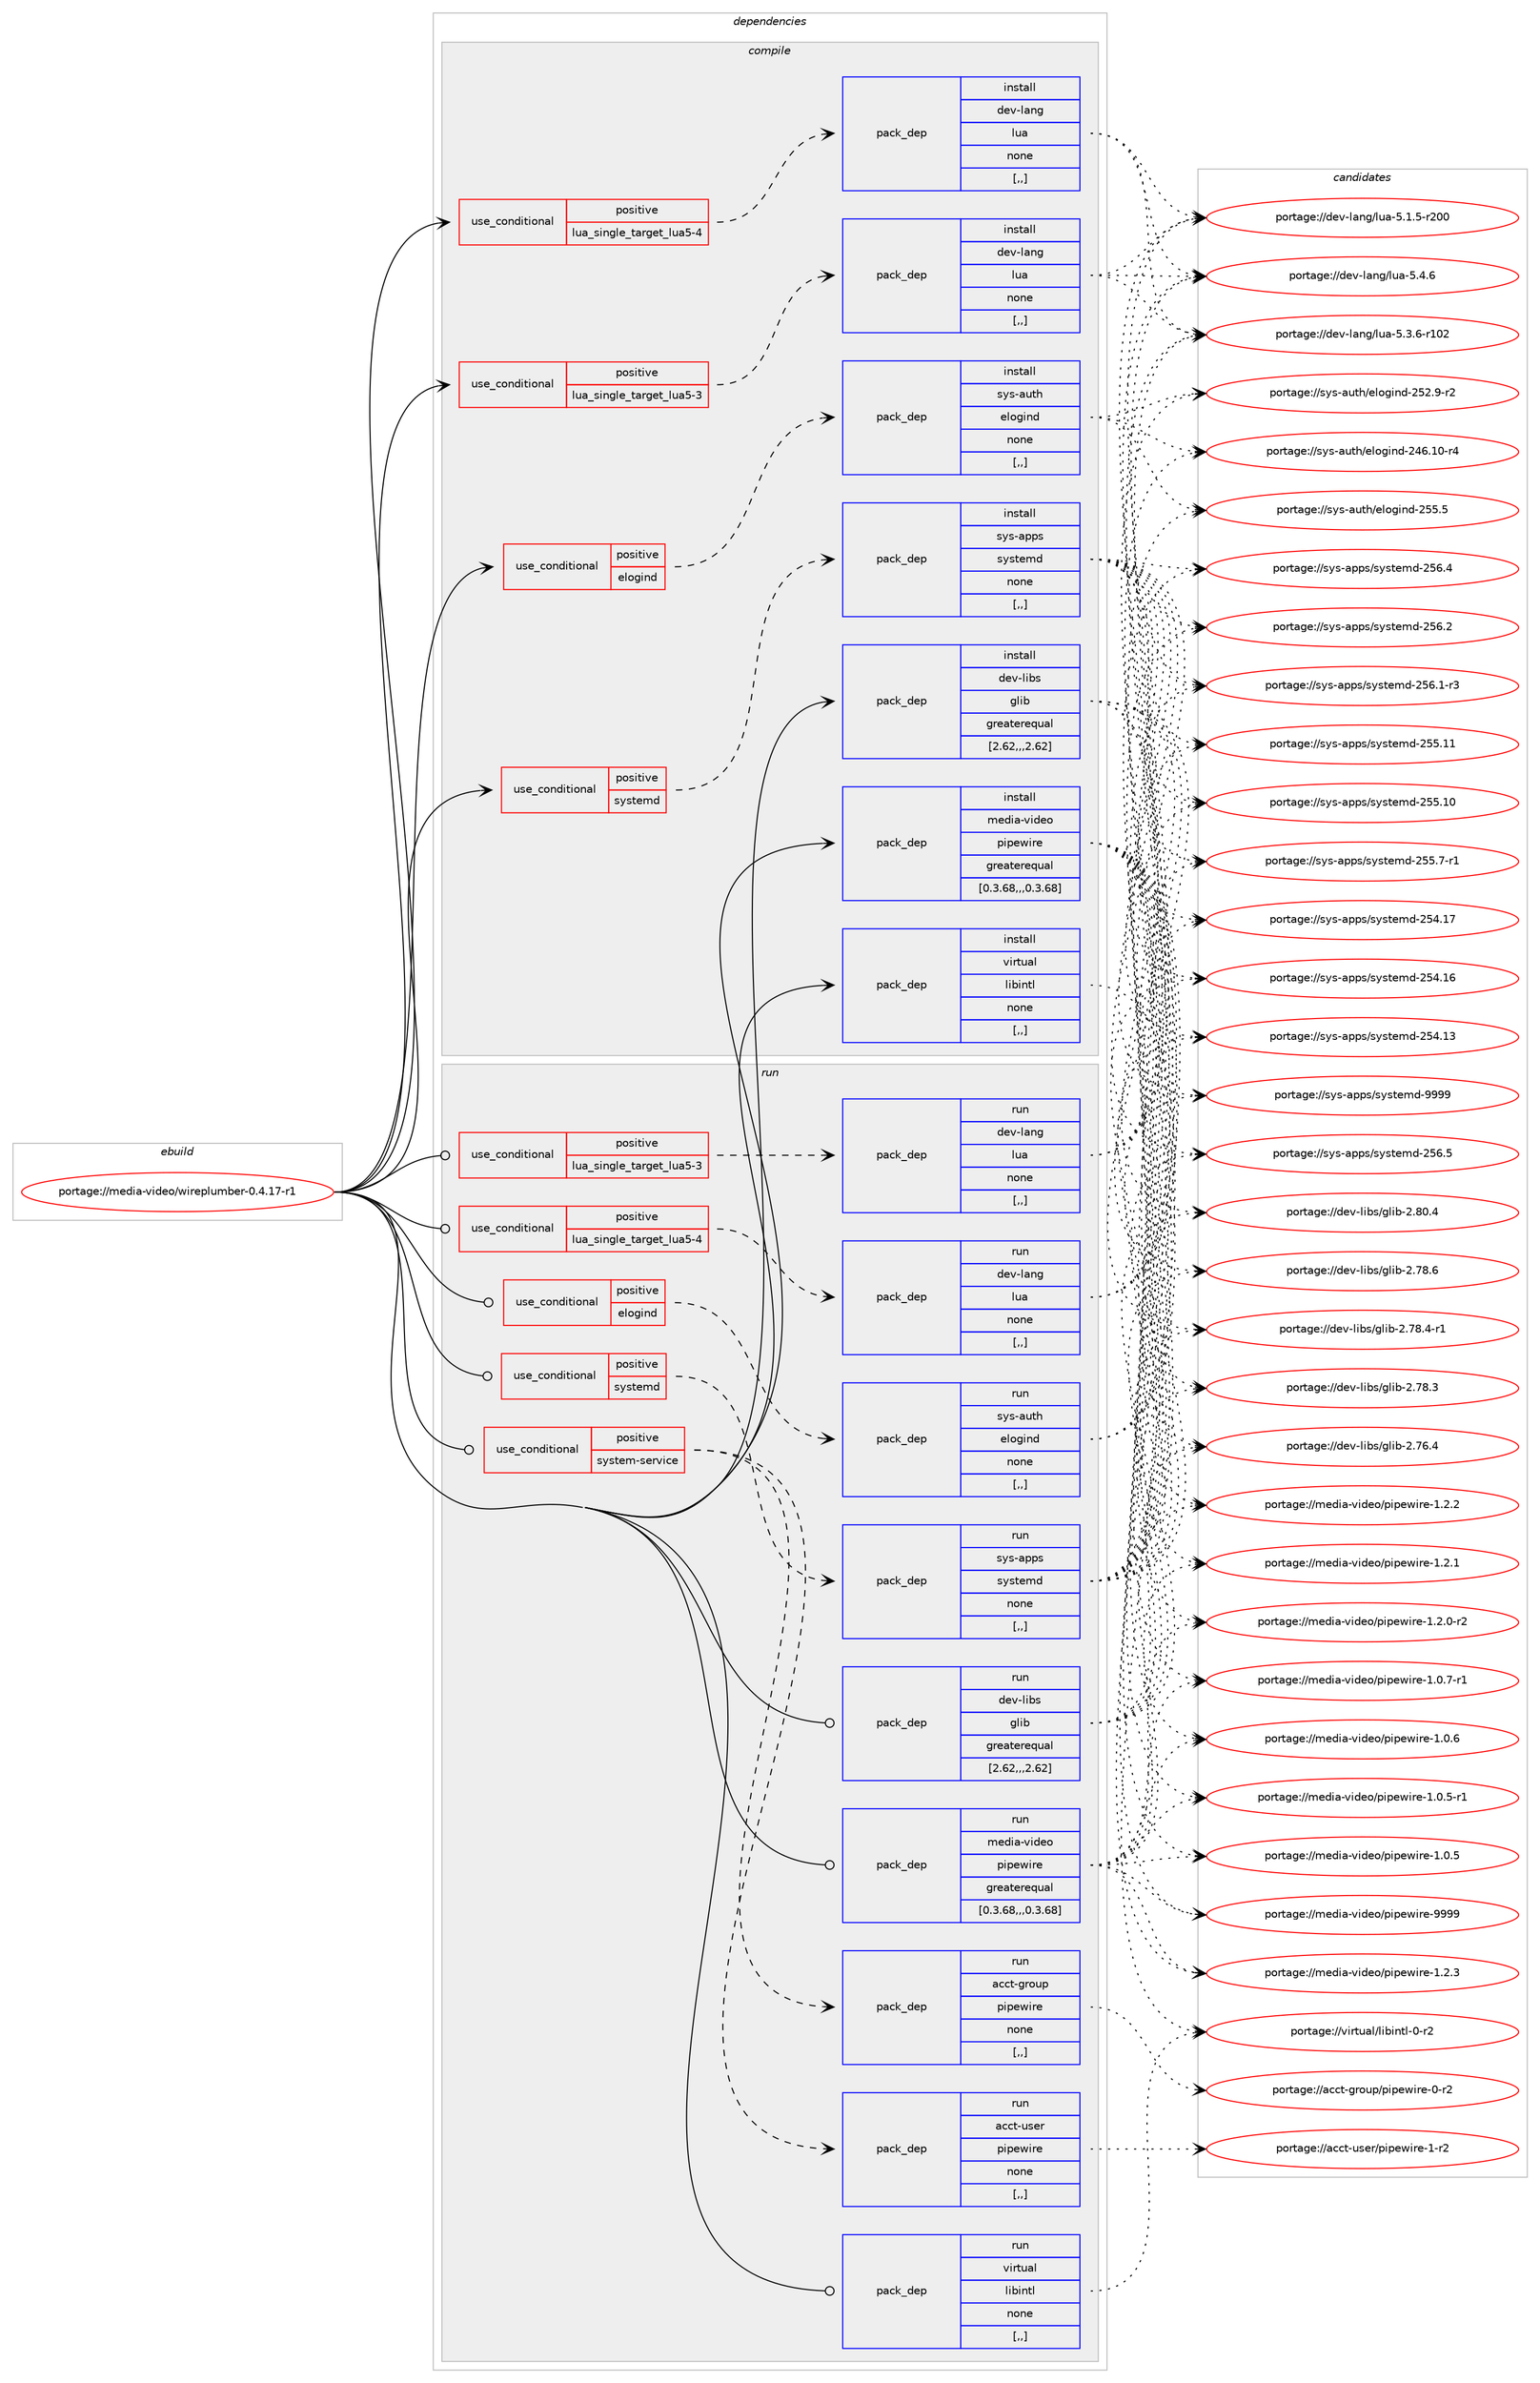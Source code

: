 digraph prolog {

# *************
# Graph options
# *************

newrank=true;
concentrate=true;
compound=true;
graph [rankdir=LR,fontname=Helvetica,fontsize=10,ranksep=1.5];#, ranksep=2.5, nodesep=0.2];
edge  [arrowhead=vee];
node  [fontname=Helvetica,fontsize=10];

# **********
# The ebuild
# **********

subgraph cluster_leftcol {
color=gray;
label=<<i>ebuild</i>>;
id [label="portage://media-video/wireplumber-0.4.17-r1", color=red, width=4, href="../media-video/wireplumber-0.4.17-r1.svg"];
}

# ****************
# The dependencies
# ****************

subgraph cluster_midcol {
color=gray;
label=<<i>dependencies</i>>;
subgraph cluster_compile {
fillcolor="#eeeeee";
style=filled;
label=<<i>compile</i>>;
subgraph cond220805 {
dependency847852 [label=<<TABLE BORDER="0" CELLBORDER="1" CELLSPACING="0" CELLPADDING="4"><TR><TD ROWSPAN="3" CELLPADDING="10">use_conditional</TD></TR><TR><TD>positive</TD></TR><TR><TD>elogind</TD></TR></TABLE>>, shape=none, color=red];
subgraph pack620744 {
dependency847853 [label=<<TABLE BORDER="0" CELLBORDER="1" CELLSPACING="0" CELLPADDING="4" WIDTH="220"><TR><TD ROWSPAN="6" CELLPADDING="30">pack_dep</TD></TR><TR><TD WIDTH="110">install</TD></TR><TR><TD>sys-auth</TD></TR><TR><TD>elogind</TD></TR><TR><TD>none</TD></TR><TR><TD>[,,]</TD></TR></TABLE>>, shape=none, color=blue];
}
dependency847852:e -> dependency847853:w [weight=20,style="dashed",arrowhead="vee"];
}
id:e -> dependency847852:w [weight=20,style="solid",arrowhead="vee"];
subgraph cond220806 {
dependency847854 [label=<<TABLE BORDER="0" CELLBORDER="1" CELLSPACING="0" CELLPADDING="4"><TR><TD ROWSPAN="3" CELLPADDING="10">use_conditional</TD></TR><TR><TD>positive</TD></TR><TR><TD>lua_single_target_lua5-3</TD></TR></TABLE>>, shape=none, color=red];
subgraph pack620745 {
dependency847855 [label=<<TABLE BORDER="0" CELLBORDER="1" CELLSPACING="0" CELLPADDING="4" WIDTH="220"><TR><TD ROWSPAN="6" CELLPADDING="30">pack_dep</TD></TR><TR><TD WIDTH="110">install</TD></TR><TR><TD>dev-lang</TD></TR><TR><TD>lua</TD></TR><TR><TD>none</TD></TR><TR><TD>[,,]</TD></TR></TABLE>>, shape=none, color=blue];
}
dependency847854:e -> dependency847855:w [weight=20,style="dashed",arrowhead="vee"];
}
id:e -> dependency847854:w [weight=20,style="solid",arrowhead="vee"];
subgraph cond220807 {
dependency847856 [label=<<TABLE BORDER="0" CELLBORDER="1" CELLSPACING="0" CELLPADDING="4"><TR><TD ROWSPAN="3" CELLPADDING="10">use_conditional</TD></TR><TR><TD>positive</TD></TR><TR><TD>lua_single_target_lua5-4</TD></TR></TABLE>>, shape=none, color=red];
subgraph pack620746 {
dependency847857 [label=<<TABLE BORDER="0" CELLBORDER="1" CELLSPACING="0" CELLPADDING="4" WIDTH="220"><TR><TD ROWSPAN="6" CELLPADDING="30">pack_dep</TD></TR><TR><TD WIDTH="110">install</TD></TR><TR><TD>dev-lang</TD></TR><TR><TD>lua</TD></TR><TR><TD>none</TD></TR><TR><TD>[,,]</TD></TR></TABLE>>, shape=none, color=blue];
}
dependency847856:e -> dependency847857:w [weight=20,style="dashed",arrowhead="vee"];
}
id:e -> dependency847856:w [weight=20,style="solid",arrowhead="vee"];
subgraph cond220808 {
dependency847858 [label=<<TABLE BORDER="0" CELLBORDER="1" CELLSPACING="0" CELLPADDING="4"><TR><TD ROWSPAN="3" CELLPADDING="10">use_conditional</TD></TR><TR><TD>positive</TD></TR><TR><TD>systemd</TD></TR></TABLE>>, shape=none, color=red];
subgraph pack620747 {
dependency847859 [label=<<TABLE BORDER="0" CELLBORDER="1" CELLSPACING="0" CELLPADDING="4" WIDTH="220"><TR><TD ROWSPAN="6" CELLPADDING="30">pack_dep</TD></TR><TR><TD WIDTH="110">install</TD></TR><TR><TD>sys-apps</TD></TR><TR><TD>systemd</TD></TR><TR><TD>none</TD></TR><TR><TD>[,,]</TD></TR></TABLE>>, shape=none, color=blue];
}
dependency847858:e -> dependency847859:w [weight=20,style="dashed",arrowhead="vee"];
}
id:e -> dependency847858:w [weight=20,style="solid",arrowhead="vee"];
subgraph pack620748 {
dependency847860 [label=<<TABLE BORDER="0" CELLBORDER="1" CELLSPACING="0" CELLPADDING="4" WIDTH="220"><TR><TD ROWSPAN="6" CELLPADDING="30">pack_dep</TD></TR><TR><TD WIDTH="110">install</TD></TR><TR><TD>dev-libs</TD></TR><TR><TD>glib</TD></TR><TR><TD>greaterequal</TD></TR><TR><TD>[2.62,,,2.62]</TD></TR></TABLE>>, shape=none, color=blue];
}
id:e -> dependency847860:w [weight=20,style="solid",arrowhead="vee"];
subgraph pack620749 {
dependency847861 [label=<<TABLE BORDER="0" CELLBORDER="1" CELLSPACING="0" CELLPADDING="4" WIDTH="220"><TR><TD ROWSPAN="6" CELLPADDING="30">pack_dep</TD></TR><TR><TD WIDTH="110">install</TD></TR><TR><TD>media-video</TD></TR><TR><TD>pipewire</TD></TR><TR><TD>greaterequal</TD></TR><TR><TD>[0.3.68,,,0.3.68]</TD></TR></TABLE>>, shape=none, color=blue];
}
id:e -> dependency847861:w [weight=20,style="solid",arrowhead="vee"];
subgraph pack620750 {
dependency847862 [label=<<TABLE BORDER="0" CELLBORDER="1" CELLSPACING="0" CELLPADDING="4" WIDTH="220"><TR><TD ROWSPAN="6" CELLPADDING="30">pack_dep</TD></TR><TR><TD WIDTH="110">install</TD></TR><TR><TD>virtual</TD></TR><TR><TD>libintl</TD></TR><TR><TD>none</TD></TR><TR><TD>[,,]</TD></TR></TABLE>>, shape=none, color=blue];
}
id:e -> dependency847862:w [weight=20,style="solid",arrowhead="vee"];
}
subgraph cluster_compileandrun {
fillcolor="#eeeeee";
style=filled;
label=<<i>compile and run</i>>;
}
subgraph cluster_run {
fillcolor="#eeeeee";
style=filled;
label=<<i>run</i>>;
subgraph cond220809 {
dependency847863 [label=<<TABLE BORDER="0" CELLBORDER="1" CELLSPACING="0" CELLPADDING="4"><TR><TD ROWSPAN="3" CELLPADDING="10">use_conditional</TD></TR><TR><TD>positive</TD></TR><TR><TD>elogind</TD></TR></TABLE>>, shape=none, color=red];
subgraph pack620751 {
dependency847864 [label=<<TABLE BORDER="0" CELLBORDER="1" CELLSPACING="0" CELLPADDING="4" WIDTH="220"><TR><TD ROWSPAN="6" CELLPADDING="30">pack_dep</TD></TR><TR><TD WIDTH="110">run</TD></TR><TR><TD>sys-auth</TD></TR><TR><TD>elogind</TD></TR><TR><TD>none</TD></TR><TR><TD>[,,]</TD></TR></TABLE>>, shape=none, color=blue];
}
dependency847863:e -> dependency847864:w [weight=20,style="dashed",arrowhead="vee"];
}
id:e -> dependency847863:w [weight=20,style="solid",arrowhead="odot"];
subgraph cond220810 {
dependency847865 [label=<<TABLE BORDER="0" CELLBORDER="1" CELLSPACING="0" CELLPADDING="4"><TR><TD ROWSPAN="3" CELLPADDING="10">use_conditional</TD></TR><TR><TD>positive</TD></TR><TR><TD>lua_single_target_lua5-3</TD></TR></TABLE>>, shape=none, color=red];
subgraph pack620752 {
dependency847866 [label=<<TABLE BORDER="0" CELLBORDER="1" CELLSPACING="0" CELLPADDING="4" WIDTH="220"><TR><TD ROWSPAN="6" CELLPADDING="30">pack_dep</TD></TR><TR><TD WIDTH="110">run</TD></TR><TR><TD>dev-lang</TD></TR><TR><TD>lua</TD></TR><TR><TD>none</TD></TR><TR><TD>[,,]</TD></TR></TABLE>>, shape=none, color=blue];
}
dependency847865:e -> dependency847866:w [weight=20,style="dashed",arrowhead="vee"];
}
id:e -> dependency847865:w [weight=20,style="solid",arrowhead="odot"];
subgraph cond220811 {
dependency847867 [label=<<TABLE BORDER="0" CELLBORDER="1" CELLSPACING="0" CELLPADDING="4"><TR><TD ROWSPAN="3" CELLPADDING="10">use_conditional</TD></TR><TR><TD>positive</TD></TR><TR><TD>lua_single_target_lua5-4</TD></TR></TABLE>>, shape=none, color=red];
subgraph pack620753 {
dependency847868 [label=<<TABLE BORDER="0" CELLBORDER="1" CELLSPACING="0" CELLPADDING="4" WIDTH="220"><TR><TD ROWSPAN="6" CELLPADDING="30">pack_dep</TD></TR><TR><TD WIDTH="110">run</TD></TR><TR><TD>dev-lang</TD></TR><TR><TD>lua</TD></TR><TR><TD>none</TD></TR><TR><TD>[,,]</TD></TR></TABLE>>, shape=none, color=blue];
}
dependency847867:e -> dependency847868:w [weight=20,style="dashed",arrowhead="vee"];
}
id:e -> dependency847867:w [weight=20,style="solid",arrowhead="odot"];
subgraph cond220812 {
dependency847869 [label=<<TABLE BORDER="0" CELLBORDER="1" CELLSPACING="0" CELLPADDING="4"><TR><TD ROWSPAN="3" CELLPADDING="10">use_conditional</TD></TR><TR><TD>positive</TD></TR><TR><TD>system-service</TD></TR></TABLE>>, shape=none, color=red];
subgraph pack620754 {
dependency847870 [label=<<TABLE BORDER="0" CELLBORDER="1" CELLSPACING="0" CELLPADDING="4" WIDTH="220"><TR><TD ROWSPAN="6" CELLPADDING="30">pack_dep</TD></TR><TR><TD WIDTH="110">run</TD></TR><TR><TD>acct-user</TD></TR><TR><TD>pipewire</TD></TR><TR><TD>none</TD></TR><TR><TD>[,,]</TD></TR></TABLE>>, shape=none, color=blue];
}
dependency847869:e -> dependency847870:w [weight=20,style="dashed",arrowhead="vee"];
subgraph pack620755 {
dependency847871 [label=<<TABLE BORDER="0" CELLBORDER="1" CELLSPACING="0" CELLPADDING="4" WIDTH="220"><TR><TD ROWSPAN="6" CELLPADDING="30">pack_dep</TD></TR><TR><TD WIDTH="110">run</TD></TR><TR><TD>acct-group</TD></TR><TR><TD>pipewire</TD></TR><TR><TD>none</TD></TR><TR><TD>[,,]</TD></TR></TABLE>>, shape=none, color=blue];
}
dependency847869:e -> dependency847871:w [weight=20,style="dashed",arrowhead="vee"];
}
id:e -> dependency847869:w [weight=20,style="solid",arrowhead="odot"];
subgraph cond220813 {
dependency847872 [label=<<TABLE BORDER="0" CELLBORDER="1" CELLSPACING="0" CELLPADDING="4"><TR><TD ROWSPAN="3" CELLPADDING="10">use_conditional</TD></TR><TR><TD>positive</TD></TR><TR><TD>systemd</TD></TR></TABLE>>, shape=none, color=red];
subgraph pack620756 {
dependency847873 [label=<<TABLE BORDER="0" CELLBORDER="1" CELLSPACING="0" CELLPADDING="4" WIDTH="220"><TR><TD ROWSPAN="6" CELLPADDING="30">pack_dep</TD></TR><TR><TD WIDTH="110">run</TD></TR><TR><TD>sys-apps</TD></TR><TR><TD>systemd</TD></TR><TR><TD>none</TD></TR><TR><TD>[,,]</TD></TR></TABLE>>, shape=none, color=blue];
}
dependency847872:e -> dependency847873:w [weight=20,style="dashed",arrowhead="vee"];
}
id:e -> dependency847872:w [weight=20,style="solid",arrowhead="odot"];
subgraph pack620757 {
dependency847874 [label=<<TABLE BORDER="0" CELLBORDER="1" CELLSPACING="0" CELLPADDING="4" WIDTH="220"><TR><TD ROWSPAN="6" CELLPADDING="30">pack_dep</TD></TR><TR><TD WIDTH="110">run</TD></TR><TR><TD>dev-libs</TD></TR><TR><TD>glib</TD></TR><TR><TD>greaterequal</TD></TR><TR><TD>[2.62,,,2.62]</TD></TR></TABLE>>, shape=none, color=blue];
}
id:e -> dependency847874:w [weight=20,style="solid",arrowhead="odot"];
subgraph pack620758 {
dependency847875 [label=<<TABLE BORDER="0" CELLBORDER="1" CELLSPACING="0" CELLPADDING="4" WIDTH="220"><TR><TD ROWSPAN="6" CELLPADDING="30">pack_dep</TD></TR><TR><TD WIDTH="110">run</TD></TR><TR><TD>media-video</TD></TR><TR><TD>pipewire</TD></TR><TR><TD>greaterequal</TD></TR><TR><TD>[0.3.68,,,0.3.68]</TD></TR></TABLE>>, shape=none, color=blue];
}
id:e -> dependency847875:w [weight=20,style="solid",arrowhead="odot"];
subgraph pack620759 {
dependency847876 [label=<<TABLE BORDER="0" CELLBORDER="1" CELLSPACING="0" CELLPADDING="4" WIDTH="220"><TR><TD ROWSPAN="6" CELLPADDING="30">pack_dep</TD></TR><TR><TD WIDTH="110">run</TD></TR><TR><TD>virtual</TD></TR><TR><TD>libintl</TD></TR><TR><TD>none</TD></TR><TR><TD>[,,]</TD></TR></TABLE>>, shape=none, color=blue];
}
id:e -> dependency847876:w [weight=20,style="solid",arrowhead="odot"];
}
}

# **************
# The candidates
# **************

subgraph cluster_choices {
rank=same;
color=gray;
label=<<i>candidates</i>>;

subgraph choice620744 {
color=black;
nodesep=1;
choice115121115459711711610447101108111103105110100455053534653 [label="portage://sys-auth/elogind-255.5", color=red, width=4,href="../sys-auth/elogind-255.5.svg"];
choice1151211154597117116104471011081111031051101004550535046574511450 [label="portage://sys-auth/elogind-252.9-r2", color=red, width=4,href="../sys-auth/elogind-252.9-r2.svg"];
choice115121115459711711610447101108111103105110100455052544649484511452 [label="portage://sys-auth/elogind-246.10-r4", color=red, width=4,href="../sys-auth/elogind-246.10-r4.svg"];
dependency847853:e -> choice115121115459711711610447101108111103105110100455053534653:w [style=dotted,weight="100"];
dependency847853:e -> choice1151211154597117116104471011081111031051101004550535046574511450:w [style=dotted,weight="100"];
dependency847853:e -> choice115121115459711711610447101108111103105110100455052544649484511452:w [style=dotted,weight="100"];
}
subgraph choice620745 {
color=black;
nodesep=1;
choice10010111845108971101034710811797455346524654 [label="portage://dev-lang/lua-5.4.6", color=red, width=4,href="../dev-lang/lua-5.4.6.svg"];
choice1001011184510897110103471081179745534651465445114494850 [label="portage://dev-lang/lua-5.3.6-r102", color=red, width=4,href="../dev-lang/lua-5.3.6-r102.svg"];
choice1001011184510897110103471081179745534649465345114504848 [label="portage://dev-lang/lua-5.1.5-r200", color=red, width=4,href="../dev-lang/lua-5.1.5-r200.svg"];
dependency847855:e -> choice10010111845108971101034710811797455346524654:w [style=dotted,weight="100"];
dependency847855:e -> choice1001011184510897110103471081179745534651465445114494850:w [style=dotted,weight="100"];
dependency847855:e -> choice1001011184510897110103471081179745534649465345114504848:w [style=dotted,weight="100"];
}
subgraph choice620746 {
color=black;
nodesep=1;
choice10010111845108971101034710811797455346524654 [label="portage://dev-lang/lua-5.4.6", color=red, width=4,href="../dev-lang/lua-5.4.6.svg"];
choice1001011184510897110103471081179745534651465445114494850 [label="portage://dev-lang/lua-5.3.6-r102", color=red, width=4,href="../dev-lang/lua-5.3.6-r102.svg"];
choice1001011184510897110103471081179745534649465345114504848 [label="portage://dev-lang/lua-5.1.5-r200", color=red, width=4,href="../dev-lang/lua-5.1.5-r200.svg"];
dependency847857:e -> choice10010111845108971101034710811797455346524654:w [style=dotted,weight="100"];
dependency847857:e -> choice1001011184510897110103471081179745534651465445114494850:w [style=dotted,weight="100"];
dependency847857:e -> choice1001011184510897110103471081179745534649465345114504848:w [style=dotted,weight="100"];
}
subgraph choice620747 {
color=black;
nodesep=1;
choice1151211154597112112115471151211151161011091004557575757 [label="portage://sys-apps/systemd-9999", color=red, width=4,href="../sys-apps/systemd-9999.svg"];
choice115121115459711211211547115121115116101109100455053544653 [label="portage://sys-apps/systemd-256.5", color=red, width=4,href="../sys-apps/systemd-256.5.svg"];
choice115121115459711211211547115121115116101109100455053544652 [label="portage://sys-apps/systemd-256.4", color=red, width=4,href="../sys-apps/systemd-256.4.svg"];
choice115121115459711211211547115121115116101109100455053544650 [label="portage://sys-apps/systemd-256.2", color=red, width=4,href="../sys-apps/systemd-256.2.svg"];
choice1151211154597112112115471151211151161011091004550535446494511451 [label="portage://sys-apps/systemd-256.1-r3", color=red, width=4,href="../sys-apps/systemd-256.1-r3.svg"];
choice11512111545971121121154711512111511610110910045505353464949 [label="portage://sys-apps/systemd-255.11", color=red, width=4,href="../sys-apps/systemd-255.11.svg"];
choice11512111545971121121154711512111511610110910045505353464948 [label="portage://sys-apps/systemd-255.10", color=red, width=4,href="../sys-apps/systemd-255.10.svg"];
choice1151211154597112112115471151211151161011091004550535346554511449 [label="portage://sys-apps/systemd-255.7-r1", color=red, width=4,href="../sys-apps/systemd-255.7-r1.svg"];
choice11512111545971121121154711512111511610110910045505352464955 [label="portage://sys-apps/systemd-254.17", color=red, width=4,href="../sys-apps/systemd-254.17.svg"];
choice11512111545971121121154711512111511610110910045505352464954 [label="portage://sys-apps/systemd-254.16", color=red, width=4,href="../sys-apps/systemd-254.16.svg"];
choice11512111545971121121154711512111511610110910045505352464951 [label="portage://sys-apps/systemd-254.13", color=red, width=4,href="../sys-apps/systemd-254.13.svg"];
dependency847859:e -> choice1151211154597112112115471151211151161011091004557575757:w [style=dotted,weight="100"];
dependency847859:e -> choice115121115459711211211547115121115116101109100455053544653:w [style=dotted,weight="100"];
dependency847859:e -> choice115121115459711211211547115121115116101109100455053544652:w [style=dotted,weight="100"];
dependency847859:e -> choice115121115459711211211547115121115116101109100455053544650:w [style=dotted,weight="100"];
dependency847859:e -> choice1151211154597112112115471151211151161011091004550535446494511451:w [style=dotted,weight="100"];
dependency847859:e -> choice11512111545971121121154711512111511610110910045505353464949:w [style=dotted,weight="100"];
dependency847859:e -> choice11512111545971121121154711512111511610110910045505353464948:w [style=dotted,weight="100"];
dependency847859:e -> choice1151211154597112112115471151211151161011091004550535346554511449:w [style=dotted,weight="100"];
dependency847859:e -> choice11512111545971121121154711512111511610110910045505352464955:w [style=dotted,weight="100"];
dependency847859:e -> choice11512111545971121121154711512111511610110910045505352464954:w [style=dotted,weight="100"];
dependency847859:e -> choice11512111545971121121154711512111511610110910045505352464951:w [style=dotted,weight="100"];
}
subgraph choice620748 {
color=black;
nodesep=1;
choice1001011184510810598115471031081059845504656484652 [label="portage://dev-libs/glib-2.80.4", color=red, width=4,href="../dev-libs/glib-2.80.4.svg"];
choice1001011184510810598115471031081059845504655564654 [label="portage://dev-libs/glib-2.78.6", color=red, width=4,href="../dev-libs/glib-2.78.6.svg"];
choice10010111845108105981154710310810598455046555646524511449 [label="portage://dev-libs/glib-2.78.4-r1", color=red, width=4,href="../dev-libs/glib-2.78.4-r1.svg"];
choice1001011184510810598115471031081059845504655564651 [label="portage://dev-libs/glib-2.78.3", color=red, width=4,href="../dev-libs/glib-2.78.3.svg"];
choice1001011184510810598115471031081059845504655544652 [label="portage://dev-libs/glib-2.76.4", color=red, width=4,href="../dev-libs/glib-2.76.4.svg"];
dependency847860:e -> choice1001011184510810598115471031081059845504656484652:w [style=dotted,weight="100"];
dependency847860:e -> choice1001011184510810598115471031081059845504655564654:w [style=dotted,weight="100"];
dependency847860:e -> choice10010111845108105981154710310810598455046555646524511449:w [style=dotted,weight="100"];
dependency847860:e -> choice1001011184510810598115471031081059845504655564651:w [style=dotted,weight="100"];
dependency847860:e -> choice1001011184510810598115471031081059845504655544652:w [style=dotted,weight="100"];
}
subgraph choice620749 {
color=black;
nodesep=1;
choice1091011001059745118105100101111471121051121011191051141014557575757 [label="portage://media-video/pipewire-9999", color=red, width=4,href="../media-video/pipewire-9999.svg"];
choice109101100105974511810510010111147112105112101119105114101454946504651 [label="portage://media-video/pipewire-1.2.3", color=red, width=4,href="../media-video/pipewire-1.2.3.svg"];
choice109101100105974511810510010111147112105112101119105114101454946504650 [label="portage://media-video/pipewire-1.2.2", color=red, width=4,href="../media-video/pipewire-1.2.2.svg"];
choice109101100105974511810510010111147112105112101119105114101454946504649 [label="portage://media-video/pipewire-1.2.1", color=red, width=4,href="../media-video/pipewire-1.2.1.svg"];
choice1091011001059745118105100101111471121051121011191051141014549465046484511450 [label="portage://media-video/pipewire-1.2.0-r2", color=red, width=4,href="../media-video/pipewire-1.2.0-r2.svg"];
choice1091011001059745118105100101111471121051121011191051141014549464846554511449 [label="portage://media-video/pipewire-1.0.7-r1", color=red, width=4,href="../media-video/pipewire-1.0.7-r1.svg"];
choice109101100105974511810510010111147112105112101119105114101454946484654 [label="portage://media-video/pipewire-1.0.6", color=red, width=4,href="../media-video/pipewire-1.0.6.svg"];
choice1091011001059745118105100101111471121051121011191051141014549464846534511449 [label="portage://media-video/pipewire-1.0.5-r1", color=red, width=4,href="../media-video/pipewire-1.0.5-r1.svg"];
choice109101100105974511810510010111147112105112101119105114101454946484653 [label="portage://media-video/pipewire-1.0.5", color=red, width=4,href="../media-video/pipewire-1.0.5.svg"];
dependency847861:e -> choice1091011001059745118105100101111471121051121011191051141014557575757:w [style=dotted,weight="100"];
dependency847861:e -> choice109101100105974511810510010111147112105112101119105114101454946504651:w [style=dotted,weight="100"];
dependency847861:e -> choice109101100105974511810510010111147112105112101119105114101454946504650:w [style=dotted,weight="100"];
dependency847861:e -> choice109101100105974511810510010111147112105112101119105114101454946504649:w [style=dotted,weight="100"];
dependency847861:e -> choice1091011001059745118105100101111471121051121011191051141014549465046484511450:w [style=dotted,weight="100"];
dependency847861:e -> choice1091011001059745118105100101111471121051121011191051141014549464846554511449:w [style=dotted,weight="100"];
dependency847861:e -> choice109101100105974511810510010111147112105112101119105114101454946484654:w [style=dotted,weight="100"];
dependency847861:e -> choice1091011001059745118105100101111471121051121011191051141014549464846534511449:w [style=dotted,weight="100"];
dependency847861:e -> choice109101100105974511810510010111147112105112101119105114101454946484653:w [style=dotted,weight="100"];
}
subgraph choice620750 {
color=black;
nodesep=1;
choice11810511411611797108471081059810511011610845484511450 [label="portage://virtual/libintl-0-r2", color=red, width=4,href="../virtual/libintl-0-r2.svg"];
dependency847862:e -> choice11810511411611797108471081059810511011610845484511450:w [style=dotted,weight="100"];
}
subgraph choice620751 {
color=black;
nodesep=1;
choice115121115459711711610447101108111103105110100455053534653 [label="portage://sys-auth/elogind-255.5", color=red, width=4,href="../sys-auth/elogind-255.5.svg"];
choice1151211154597117116104471011081111031051101004550535046574511450 [label="portage://sys-auth/elogind-252.9-r2", color=red, width=4,href="../sys-auth/elogind-252.9-r2.svg"];
choice115121115459711711610447101108111103105110100455052544649484511452 [label="portage://sys-auth/elogind-246.10-r4", color=red, width=4,href="../sys-auth/elogind-246.10-r4.svg"];
dependency847864:e -> choice115121115459711711610447101108111103105110100455053534653:w [style=dotted,weight="100"];
dependency847864:e -> choice1151211154597117116104471011081111031051101004550535046574511450:w [style=dotted,weight="100"];
dependency847864:e -> choice115121115459711711610447101108111103105110100455052544649484511452:w [style=dotted,weight="100"];
}
subgraph choice620752 {
color=black;
nodesep=1;
choice10010111845108971101034710811797455346524654 [label="portage://dev-lang/lua-5.4.6", color=red, width=4,href="../dev-lang/lua-5.4.6.svg"];
choice1001011184510897110103471081179745534651465445114494850 [label="portage://dev-lang/lua-5.3.6-r102", color=red, width=4,href="../dev-lang/lua-5.3.6-r102.svg"];
choice1001011184510897110103471081179745534649465345114504848 [label="portage://dev-lang/lua-5.1.5-r200", color=red, width=4,href="../dev-lang/lua-5.1.5-r200.svg"];
dependency847866:e -> choice10010111845108971101034710811797455346524654:w [style=dotted,weight="100"];
dependency847866:e -> choice1001011184510897110103471081179745534651465445114494850:w [style=dotted,weight="100"];
dependency847866:e -> choice1001011184510897110103471081179745534649465345114504848:w [style=dotted,weight="100"];
}
subgraph choice620753 {
color=black;
nodesep=1;
choice10010111845108971101034710811797455346524654 [label="portage://dev-lang/lua-5.4.6", color=red, width=4,href="../dev-lang/lua-5.4.6.svg"];
choice1001011184510897110103471081179745534651465445114494850 [label="portage://dev-lang/lua-5.3.6-r102", color=red, width=4,href="../dev-lang/lua-5.3.6-r102.svg"];
choice1001011184510897110103471081179745534649465345114504848 [label="portage://dev-lang/lua-5.1.5-r200", color=red, width=4,href="../dev-lang/lua-5.1.5-r200.svg"];
dependency847868:e -> choice10010111845108971101034710811797455346524654:w [style=dotted,weight="100"];
dependency847868:e -> choice1001011184510897110103471081179745534651465445114494850:w [style=dotted,weight="100"];
dependency847868:e -> choice1001011184510897110103471081179745534649465345114504848:w [style=dotted,weight="100"];
}
subgraph choice620754 {
color=black;
nodesep=1;
choice979999116451171151011144711210511210111910511410145494511450 [label="portage://acct-user/pipewire-1-r2", color=red, width=4,href="../acct-user/pipewire-1-r2.svg"];
dependency847870:e -> choice979999116451171151011144711210511210111910511410145494511450:w [style=dotted,weight="100"];
}
subgraph choice620755 {
color=black;
nodesep=1;
choice979999116451031141111171124711210511210111910511410145484511450 [label="portage://acct-group/pipewire-0-r2", color=red, width=4,href="../acct-group/pipewire-0-r2.svg"];
dependency847871:e -> choice979999116451031141111171124711210511210111910511410145484511450:w [style=dotted,weight="100"];
}
subgraph choice620756 {
color=black;
nodesep=1;
choice1151211154597112112115471151211151161011091004557575757 [label="portage://sys-apps/systemd-9999", color=red, width=4,href="../sys-apps/systemd-9999.svg"];
choice115121115459711211211547115121115116101109100455053544653 [label="portage://sys-apps/systemd-256.5", color=red, width=4,href="../sys-apps/systemd-256.5.svg"];
choice115121115459711211211547115121115116101109100455053544652 [label="portage://sys-apps/systemd-256.4", color=red, width=4,href="../sys-apps/systemd-256.4.svg"];
choice115121115459711211211547115121115116101109100455053544650 [label="portage://sys-apps/systemd-256.2", color=red, width=4,href="../sys-apps/systemd-256.2.svg"];
choice1151211154597112112115471151211151161011091004550535446494511451 [label="portage://sys-apps/systemd-256.1-r3", color=red, width=4,href="../sys-apps/systemd-256.1-r3.svg"];
choice11512111545971121121154711512111511610110910045505353464949 [label="portage://sys-apps/systemd-255.11", color=red, width=4,href="../sys-apps/systemd-255.11.svg"];
choice11512111545971121121154711512111511610110910045505353464948 [label="portage://sys-apps/systemd-255.10", color=red, width=4,href="../sys-apps/systemd-255.10.svg"];
choice1151211154597112112115471151211151161011091004550535346554511449 [label="portage://sys-apps/systemd-255.7-r1", color=red, width=4,href="../sys-apps/systemd-255.7-r1.svg"];
choice11512111545971121121154711512111511610110910045505352464955 [label="portage://sys-apps/systemd-254.17", color=red, width=4,href="../sys-apps/systemd-254.17.svg"];
choice11512111545971121121154711512111511610110910045505352464954 [label="portage://sys-apps/systemd-254.16", color=red, width=4,href="../sys-apps/systemd-254.16.svg"];
choice11512111545971121121154711512111511610110910045505352464951 [label="portage://sys-apps/systemd-254.13", color=red, width=4,href="../sys-apps/systemd-254.13.svg"];
dependency847873:e -> choice1151211154597112112115471151211151161011091004557575757:w [style=dotted,weight="100"];
dependency847873:e -> choice115121115459711211211547115121115116101109100455053544653:w [style=dotted,weight="100"];
dependency847873:e -> choice115121115459711211211547115121115116101109100455053544652:w [style=dotted,weight="100"];
dependency847873:e -> choice115121115459711211211547115121115116101109100455053544650:w [style=dotted,weight="100"];
dependency847873:e -> choice1151211154597112112115471151211151161011091004550535446494511451:w [style=dotted,weight="100"];
dependency847873:e -> choice11512111545971121121154711512111511610110910045505353464949:w [style=dotted,weight="100"];
dependency847873:e -> choice11512111545971121121154711512111511610110910045505353464948:w [style=dotted,weight="100"];
dependency847873:e -> choice1151211154597112112115471151211151161011091004550535346554511449:w [style=dotted,weight="100"];
dependency847873:e -> choice11512111545971121121154711512111511610110910045505352464955:w [style=dotted,weight="100"];
dependency847873:e -> choice11512111545971121121154711512111511610110910045505352464954:w [style=dotted,weight="100"];
dependency847873:e -> choice11512111545971121121154711512111511610110910045505352464951:w [style=dotted,weight="100"];
}
subgraph choice620757 {
color=black;
nodesep=1;
choice1001011184510810598115471031081059845504656484652 [label="portage://dev-libs/glib-2.80.4", color=red, width=4,href="../dev-libs/glib-2.80.4.svg"];
choice1001011184510810598115471031081059845504655564654 [label="portage://dev-libs/glib-2.78.6", color=red, width=4,href="../dev-libs/glib-2.78.6.svg"];
choice10010111845108105981154710310810598455046555646524511449 [label="portage://dev-libs/glib-2.78.4-r1", color=red, width=4,href="../dev-libs/glib-2.78.4-r1.svg"];
choice1001011184510810598115471031081059845504655564651 [label="portage://dev-libs/glib-2.78.3", color=red, width=4,href="../dev-libs/glib-2.78.3.svg"];
choice1001011184510810598115471031081059845504655544652 [label="portage://dev-libs/glib-2.76.4", color=red, width=4,href="../dev-libs/glib-2.76.4.svg"];
dependency847874:e -> choice1001011184510810598115471031081059845504656484652:w [style=dotted,weight="100"];
dependency847874:e -> choice1001011184510810598115471031081059845504655564654:w [style=dotted,weight="100"];
dependency847874:e -> choice10010111845108105981154710310810598455046555646524511449:w [style=dotted,weight="100"];
dependency847874:e -> choice1001011184510810598115471031081059845504655564651:w [style=dotted,weight="100"];
dependency847874:e -> choice1001011184510810598115471031081059845504655544652:w [style=dotted,weight="100"];
}
subgraph choice620758 {
color=black;
nodesep=1;
choice1091011001059745118105100101111471121051121011191051141014557575757 [label="portage://media-video/pipewire-9999", color=red, width=4,href="../media-video/pipewire-9999.svg"];
choice109101100105974511810510010111147112105112101119105114101454946504651 [label="portage://media-video/pipewire-1.2.3", color=red, width=4,href="../media-video/pipewire-1.2.3.svg"];
choice109101100105974511810510010111147112105112101119105114101454946504650 [label="portage://media-video/pipewire-1.2.2", color=red, width=4,href="../media-video/pipewire-1.2.2.svg"];
choice109101100105974511810510010111147112105112101119105114101454946504649 [label="portage://media-video/pipewire-1.2.1", color=red, width=4,href="../media-video/pipewire-1.2.1.svg"];
choice1091011001059745118105100101111471121051121011191051141014549465046484511450 [label="portage://media-video/pipewire-1.2.0-r2", color=red, width=4,href="../media-video/pipewire-1.2.0-r2.svg"];
choice1091011001059745118105100101111471121051121011191051141014549464846554511449 [label="portage://media-video/pipewire-1.0.7-r1", color=red, width=4,href="../media-video/pipewire-1.0.7-r1.svg"];
choice109101100105974511810510010111147112105112101119105114101454946484654 [label="portage://media-video/pipewire-1.0.6", color=red, width=4,href="../media-video/pipewire-1.0.6.svg"];
choice1091011001059745118105100101111471121051121011191051141014549464846534511449 [label="portage://media-video/pipewire-1.0.5-r1", color=red, width=4,href="../media-video/pipewire-1.0.5-r1.svg"];
choice109101100105974511810510010111147112105112101119105114101454946484653 [label="portage://media-video/pipewire-1.0.5", color=red, width=4,href="../media-video/pipewire-1.0.5.svg"];
dependency847875:e -> choice1091011001059745118105100101111471121051121011191051141014557575757:w [style=dotted,weight="100"];
dependency847875:e -> choice109101100105974511810510010111147112105112101119105114101454946504651:w [style=dotted,weight="100"];
dependency847875:e -> choice109101100105974511810510010111147112105112101119105114101454946504650:w [style=dotted,weight="100"];
dependency847875:e -> choice109101100105974511810510010111147112105112101119105114101454946504649:w [style=dotted,weight="100"];
dependency847875:e -> choice1091011001059745118105100101111471121051121011191051141014549465046484511450:w [style=dotted,weight="100"];
dependency847875:e -> choice1091011001059745118105100101111471121051121011191051141014549464846554511449:w [style=dotted,weight="100"];
dependency847875:e -> choice109101100105974511810510010111147112105112101119105114101454946484654:w [style=dotted,weight="100"];
dependency847875:e -> choice1091011001059745118105100101111471121051121011191051141014549464846534511449:w [style=dotted,weight="100"];
dependency847875:e -> choice109101100105974511810510010111147112105112101119105114101454946484653:w [style=dotted,weight="100"];
}
subgraph choice620759 {
color=black;
nodesep=1;
choice11810511411611797108471081059810511011610845484511450 [label="portage://virtual/libintl-0-r2", color=red, width=4,href="../virtual/libintl-0-r2.svg"];
dependency847876:e -> choice11810511411611797108471081059810511011610845484511450:w [style=dotted,weight="100"];
}
}

}
